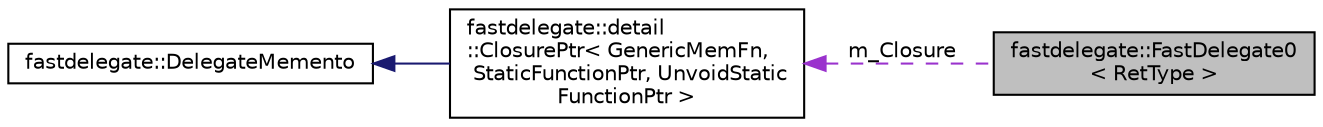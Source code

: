 digraph "fastdelegate::FastDelegate0&lt; RetType &gt;"
{
 // INTERACTIVE_SVG=YES
  edge [fontname="Helvetica",fontsize="10",labelfontname="Helvetica",labelfontsize="10"];
  node [fontname="Helvetica",fontsize="10",shape=record];
  rankdir="LR";
  Node1 [label="fastdelegate::FastDelegate0\l\< RetType \>",height=0.2,width=0.4,color="black", fillcolor="grey75", style="filled" fontcolor="black"];
  Node2 -> Node1 [dir="back",color="darkorchid3",fontsize="10",style="dashed",label=" m_Closure" ,fontname="Helvetica"];
  Node2 [label="fastdelegate::detail\l::ClosurePtr\< GenericMemFn,\l StaticFunctionPtr, UnvoidStatic\lFunctionPtr \>",height=0.2,width=0.4,color="black", fillcolor="white", style="filled",URL="$classfastdelegate_1_1detail_1_1ClosurePtr.html"];
  Node3 -> Node2 [dir="back",color="midnightblue",fontsize="10",style="solid",fontname="Helvetica"];
  Node3 [label="fastdelegate::DelegateMemento",height=0.2,width=0.4,color="black", fillcolor="white", style="filled",URL="$classfastdelegate_1_1DelegateMemento.html"];
}
